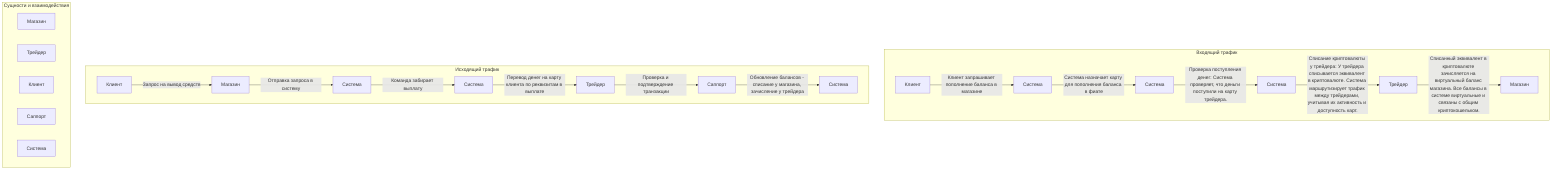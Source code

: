 flowchart TD
    %% Входящий трафик (Pay-in)
    subgraph Входящий трафик
        A0[Клиент] -->|Клиент запрашивает пополнение баланса в магазине| B0[Система]
        B0[Система] -->|Система назначает карту для пополнения баланса в фиате| B1[Система]
        B1 -->|Проверка поступления денег: Система проверяет, что деньги поступили на карту трейдера.| C1[Система]
        C1 -->|Списание криптовалюты у трейдера: У трейдера списывается эквивалент в криптовалюте. Система маршрутизирует трафик между трейдерами, учитывая их активность и доступность карт.| D1[Трейдер]
        D1 -->|Списанный эквивалент в криптовалюте зачисляется на виртуальный баланс магазина. Все балансы в системе виртуальные и связаны с общим криптокошельком.| E1[Магазин]
    end

    %% Исходящий трафик (Pay-out)
    subgraph Исходящий трафик
        A2[Клиент] -->|Запрос на вывод средств| B2[Магазин]
        B2 -->|Отправка запроса в систему| C2[Система]
        C2 -->|Команда забирает выплату| D2[Система]
        D2 -->|Перевод денег на карту клиента по реквизитам в выплате| E2[Трейдер]
        E2 -->|Проверка и подтверждение транзакции| F2[Саппорт]
        F2 -->|Обновление балансов - списание у магазина, зачисление у трейдера| G2[Система]
    end

    %% Сущности и взаимодействия
    subgraph Сущности и взаимодействия
        F1[Магазин]
        Z2[Трейдер]
        F3[Клиент]
        F4[Саппорт]
        F5[Система]
    end